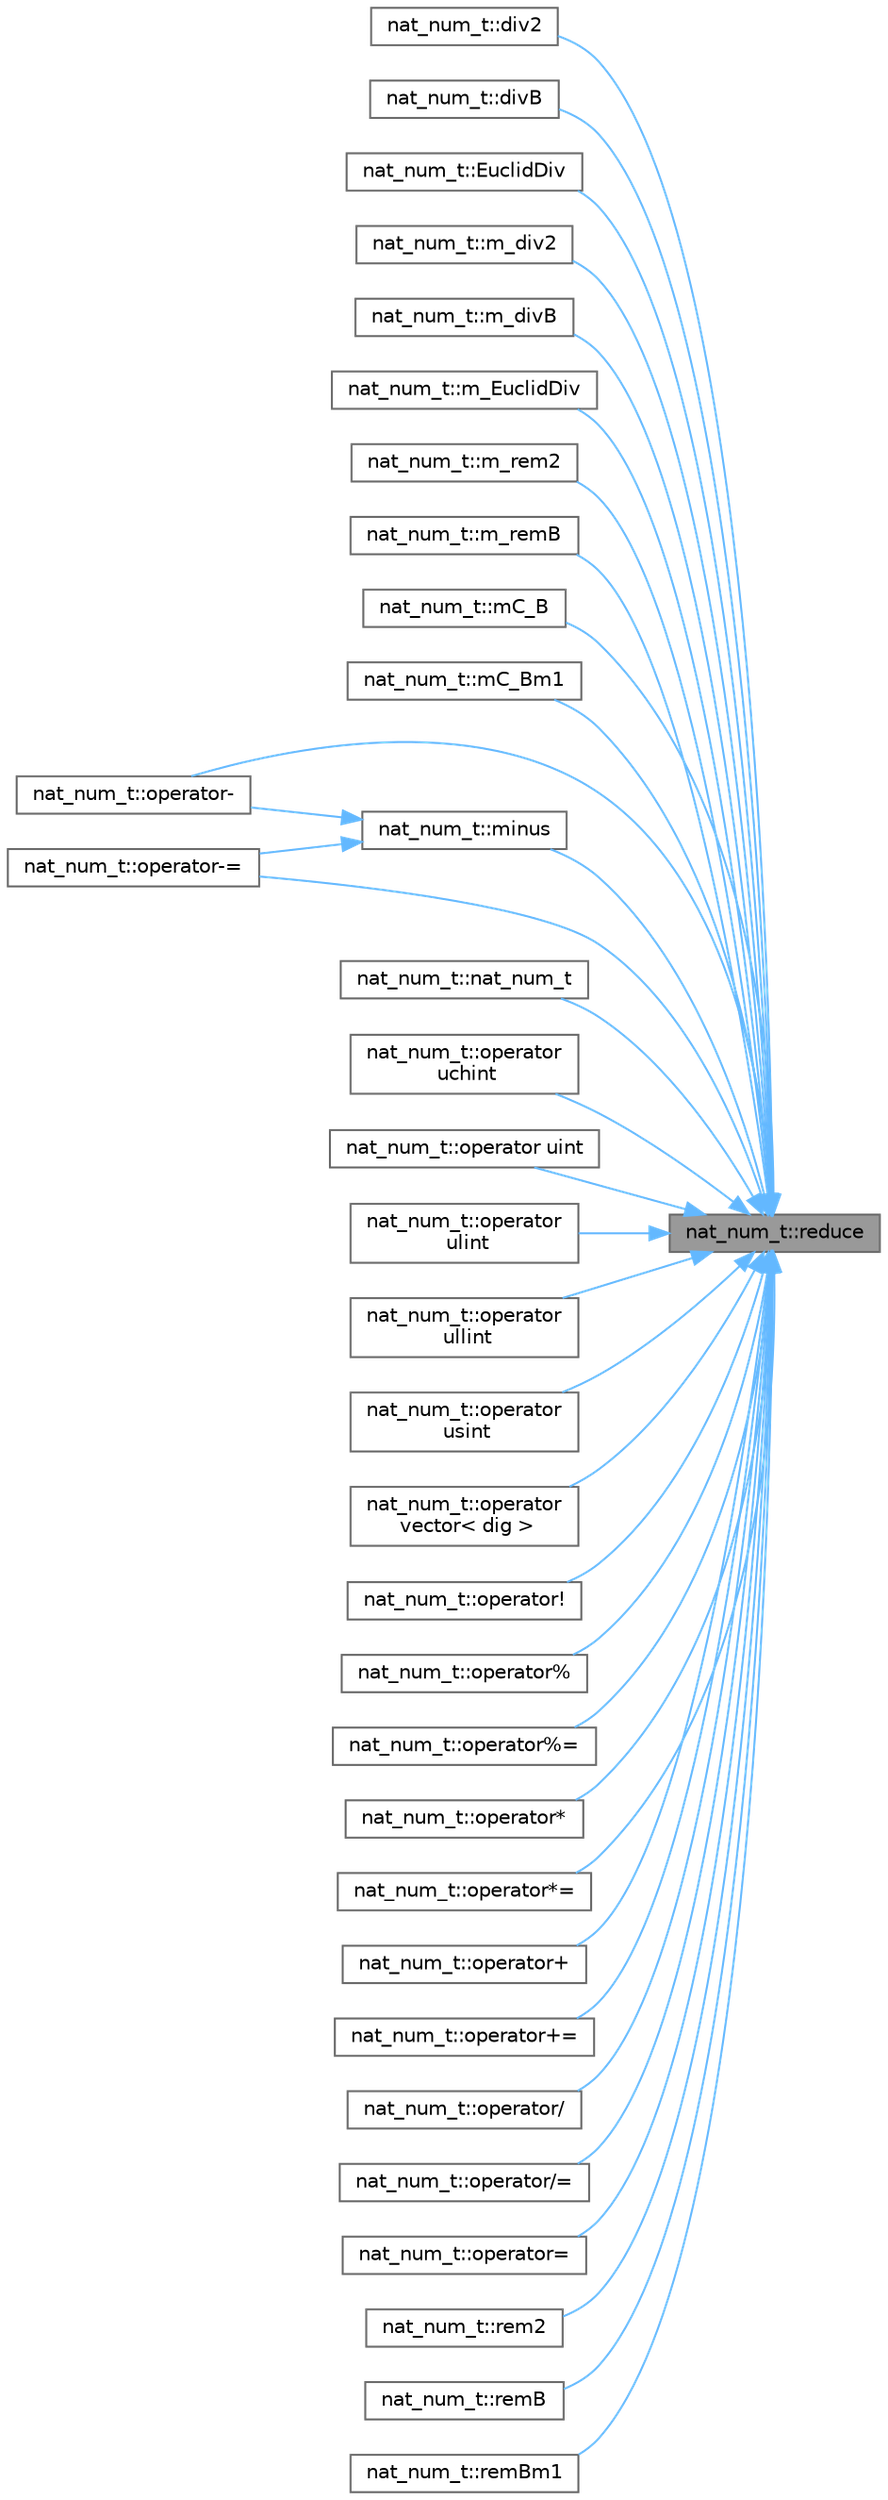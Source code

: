 digraph "nat_num_t::reduce"
{
 // INTERACTIVE_SVG=YES
 // LATEX_PDF_SIZE
  bgcolor="transparent";
  edge [fontname=Helvetica,fontsize=10,labelfontname=Helvetica,labelfontsize=10];
  node [fontname=Helvetica,fontsize=10,shape=box,height=0.2,width=0.4];
  rankdir="RL";
  Node1 [label="nat_num_t::reduce",height=0.2,width=0.4,color="gray40", fillcolor="grey60", style="filled", fontcolor="black",tooltip=" "];
  Node1 -> Node2 [dir="back",color="steelblue1",style="solid"];
  Node2 [label="nat_num_t::div2",height=0.2,width=0.4,color="grey40", fillcolor="white", style="filled",URL="$classnat__num__t.html#a3a404549ae4f05cafef5d6ceec3a6646",tooltip=" "];
  Node1 -> Node3 [dir="back",color="steelblue1",style="solid"];
  Node3 [label="nat_num_t::divB",height=0.2,width=0.4,color="grey40", fillcolor="white", style="filled",URL="$classnat__num__t.html#aad12fc5939f569965b9694292906194c",tooltip=" "];
  Node1 -> Node4 [dir="back",color="steelblue1",style="solid"];
  Node4 [label="nat_num_t::EuclidDiv",height=0.2,width=0.4,color="grey40", fillcolor="white", style="filled",URL="$classnat__num__t.html#a86fb8e79d86da172cc7adff7632ac725",tooltip=" "];
  Node1 -> Node5 [dir="back",color="steelblue1",style="solid"];
  Node5 [label="nat_num_t::m_div2",height=0.2,width=0.4,color="grey40", fillcolor="white", style="filled",URL="$classnat__num__t.html#affad1b46b9de15da174a01644271785f",tooltip=" "];
  Node1 -> Node6 [dir="back",color="steelblue1",style="solid"];
  Node6 [label="nat_num_t::m_divB",height=0.2,width=0.4,color="grey40", fillcolor="white", style="filled",URL="$classnat__num__t.html#af92fae6d437e61b258bb0fa3987b91b6",tooltip=" "];
  Node1 -> Node7 [dir="back",color="steelblue1",style="solid"];
  Node7 [label="nat_num_t::m_EuclidDiv",height=0.2,width=0.4,color="grey40", fillcolor="white", style="filled",URL="$classnat__num__t.html#a33fdda0e7d67cc2f9a9c90ea001e8c2b",tooltip=" "];
  Node1 -> Node8 [dir="back",color="steelblue1",style="solid"];
  Node8 [label="nat_num_t::m_rem2",height=0.2,width=0.4,color="grey40", fillcolor="white", style="filled",URL="$classnat__num__t.html#afef2a039b484e1a1147959e96e07be7a",tooltip=" "];
  Node1 -> Node9 [dir="back",color="steelblue1",style="solid"];
  Node9 [label="nat_num_t::m_remB",height=0.2,width=0.4,color="grey40", fillcolor="white", style="filled",URL="$classnat__num__t.html#a7f59276202f957a0027f1784f88bc617",tooltip=" "];
  Node1 -> Node10 [dir="back",color="steelblue1",style="solid"];
  Node10 [label="nat_num_t::mC_B",height=0.2,width=0.4,color="grey40", fillcolor="white", style="filled",URL="$classnat__num__t.html#aa042059e50f3008d12e430fdebcc323f",tooltip=" "];
  Node1 -> Node11 [dir="back",color="steelblue1",style="solid"];
  Node11 [label="nat_num_t::mC_Bm1",height=0.2,width=0.4,color="grey40", fillcolor="white", style="filled",URL="$classnat__num__t.html#ac276fad3a3947175a55b2b9e990ae231",tooltip=" "];
  Node1 -> Node12 [dir="back",color="steelblue1",style="solid"];
  Node12 [label="nat_num_t::minus",height=0.2,width=0.4,color="grey40", fillcolor="white", style="filled",URL="$classnat__num__t.html#a07b25245f1119449ee9171ab2ea85de6",tooltip=" "];
  Node12 -> Node13 [dir="back",color="steelblue1",style="solid"];
  Node13 [label="nat_num_t::operator-",height=0.2,width=0.4,color="grey40", fillcolor="white", style="filled",URL="$classnat__num__t.html#aa7de2415a6824b4af279ec90aac74dd3",tooltip=" "];
  Node12 -> Node14 [dir="back",color="steelblue1",style="solid"];
  Node14 [label="nat_num_t::operator-=",height=0.2,width=0.4,color="grey40", fillcolor="white", style="filled",URL="$classnat__num__t.html#a0951fd96d0bf5389fd1a30aa2c19ef6a",tooltip=" "];
  Node1 -> Node15 [dir="back",color="steelblue1",style="solid"];
  Node15 [label="nat_num_t::nat_num_t",height=0.2,width=0.4,color="grey40", fillcolor="white", style="filled",URL="$classnat__num__t.html#a37024fe6aa82e7f7632fa2f119d91982",tooltip=" "];
  Node1 -> Node16 [dir="back",color="steelblue1",style="solid"];
  Node16 [label="nat_num_t::operator\l uchint",height=0.2,width=0.4,color="grey40", fillcolor="white", style="filled",URL="$classnat__num__t.html#a344d5169b4e8601fd3b3c7b32ea7a2ef",tooltip=" "];
  Node1 -> Node17 [dir="back",color="steelblue1",style="solid"];
  Node17 [label="nat_num_t::operator uint",height=0.2,width=0.4,color="grey40", fillcolor="white", style="filled",URL="$classnat__num__t.html#a491e17555be2492eedcb5788b8a9a271",tooltip=" "];
  Node1 -> Node18 [dir="back",color="steelblue1",style="solid"];
  Node18 [label="nat_num_t::operator\l ulint",height=0.2,width=0.4,color="grey40", fillcolor="white", style="filled",URL="$classnat__num__t.html#abe95f2899f69106cd62ca8d576d546e3",tooltip=" "];
  Node1 -> Node19 [dir="back",color="steelblue1",style="solid"];
  Node19 [label="nat_num_t::operator\l ullint",height=0.2,width=0.4,color="grey40", fillcolor="white", style="filled",URL="$classnat__num__t.html#a541e1b883b4bdab9c1fceac15fa2ce4c",tooltip=" "];
  Node1 -> Node20 [dir="back",color="steelblue1",style="solid"];
  Node20 [label="nat_num_t::operator\l usint",height=0.2,width=0.4,color="grey40", fillcolor="white", style="filled",URL="$classnat__num__t.html#a9c55fd75b20e9196e5f798c6d311f745",tooltip=" "];
  Node1 -> Node21 [dir="back",color="steelblue1",style="solid"];
  Node21 [label="nat_num_t::operator\l vector\< dig \>",height=0.2,width=0.4,color="grey40", fillcolor="white", style="filled",URL="$classnat__num__t.html#a017ccdb8add749e869c3e35cd4d32f9d",tooltip=" "];
  Node1 -> Node22 [dir="back",color="steelblue1",style="solid"];
  Node22 [label="nat_num_t::operator!",height=0.2,width=0.4,color="grey40", fillcolor="white", style="filled",URL="$classnat__num__t.html#a2a5a33dec1079928b211d2dc47e6d85f",tooltip=" "];
  Node1 -> Node23 [dir="back",color="steelblue1",style="solid"];
  Node23 [label="nat_num_t::operator%",height=0.2,width=0.4,color="grey40", fillcolor="white", style="filled",URL="$classnat__num__t.html#a9d9cdb7e6209d001ab8e4ffa3450cb33",tooltip=" "];
  Node1 -> Node24 [dir="back",color="steelblue1",style="solid"];
  Node24 [label="nat_num_t::operator%=",height=0.2,width=0.4,color="grey40", fillcolor="white", style="filled",URL="$classnat__num__t.html#aebfeb312e837e0bc29834fe3d9b7343b",tooltip=" "];
  Node1 -> Node25 [dir="back",color="steelblue1",style="solid"];
  Node25 [label="nat_num_t::operator*",height=0.2,width=0.4,color="grey40", fillcolor="white", style="filled",URL="$classnat__num__t.html#a0f5643bd0b8c549e71abd522d58c7e7e",tooltip=" "];
  Node1 -> Node26 [dir="back",color="steelblue1",style="solid"];
  Node26 [label="nat_num_t::operator*=",height=0.2,width=0.4,color="grey40", fillcolor="white", style="filled",URL="$classnat__num__t.html#ae0bbc32c65935b4cf54a154ec950fc18",tooltip=" "];
  Node1 -> Node27 [dir="back",color="steelblue1",style="solid"];
  Node27 [label="nat_num_t::operator+",height=0.2,width=0.4,color="grey40", fillcolor="white", style="filled",URL="$classnat__num__t.html#ab1087d198842dd2e00e8f2961421fd50",tooltip=" "];
  Node1 -> Node28 [dir="back",color="steelblue1",style="solid"];
  Node28 [label="nat_num_t::operator+=",height=0.2,width=0.4,color="grey40", fillcolor="white", style="filled",URL="$classnat__num__t.html#a61807871c9e8e701d61e7573acd35055",tooltip=" "];
  Node1 -> Node13 [dir="back",color="steelblue1",style="solid"];
  Node1 -> Node14 [dir="back",color="steelblue1",style="solid"];
  Node1 -> Node29 [dir="back",color="steelblue1",style="solid"];
  Node29 [label="nat_num_t::operator/",height=0.2,width=0.4,color="grey40", fillcolor="white", style="filled",URL="$classnat__num__t.html#aa1a1fa2bc567648fb5fd76d2a73e911e",tooltip=" "];
  Node1 -> Node30 [dir="back",color="steelblue1",style="solid"];
  Node30 [label="nat_num_t::operator/=",height=0.2,width=0.4,color="grey40", fillcolor="white", style="filled",URL="$classnat__num__t.html#aeecab0dc9b304ff23fb08008db79fcc1",tooltip=" "];
  Node1 -> Node31 [dir="back",color="steelblue1",style="solid"];
  Node31 [label="nat_num_t::operator=",height=0.2,width=0.4,color="grey40", fillcolor="white", style="filled",URL="$classnat__num__t.html#a2f2bc5932044b67b90f5fba65c0fbb36",tooltip=" "];
  Node1 -> Node32 [dir="back",color="steelblue1",style="solid"];
  Node32 [label="nat_num_t::rem2",height=0.2,width=0.4,color="grey40", fillcolor="white", style="filled",URL="$classnat__num__t.html#ae56a8fb7a652c7bb033757d7e5f1c8e9",tooltip=" "];
  Node1 -> Node33 [dir="back",color="steelblue1",style="solid"];
  Node33 [label="nat_num_t::remB",height=0.2,width=0.4,color="grey40", fillcolor="white", style="filled",URL="$classnat__num__t.html#aed8fccba120976b462162f62991f68e4",tooltip=" "];
  Node1 -> Node34 [dir="back",color="steelblue1",style="solid"];
  Node34 [label="nat_num_t::remBm1",height=0.2,width=0.4,color="grey40", fillcolor="white", style="filled",URL="$classnat__num__t.html#ab352e91cb85a60cc2ec06082f59dca99",tooltip=" "];
}

